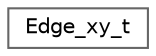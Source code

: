 digraph "Graphical Class Hierarchy"
{
 // LATEX_PDF_SIZE
  bgcolor="transparent";
  edge [fontname=Helvetica,fontsize=10,labelfontname=Helvetica,labelfontsize=10];
  node [fontname=Helvetica,fontsize=10,shape=box,height=0.2,width=0.4];
  rankdir="LR";
  Node0 [id="Node000000",label="Edge_xy_t",height=0.2,width=0.4,color="grey40", fillcolor="white", style="filled",URL="$structEdge__xy__t.html",tooltip=" "];
}
